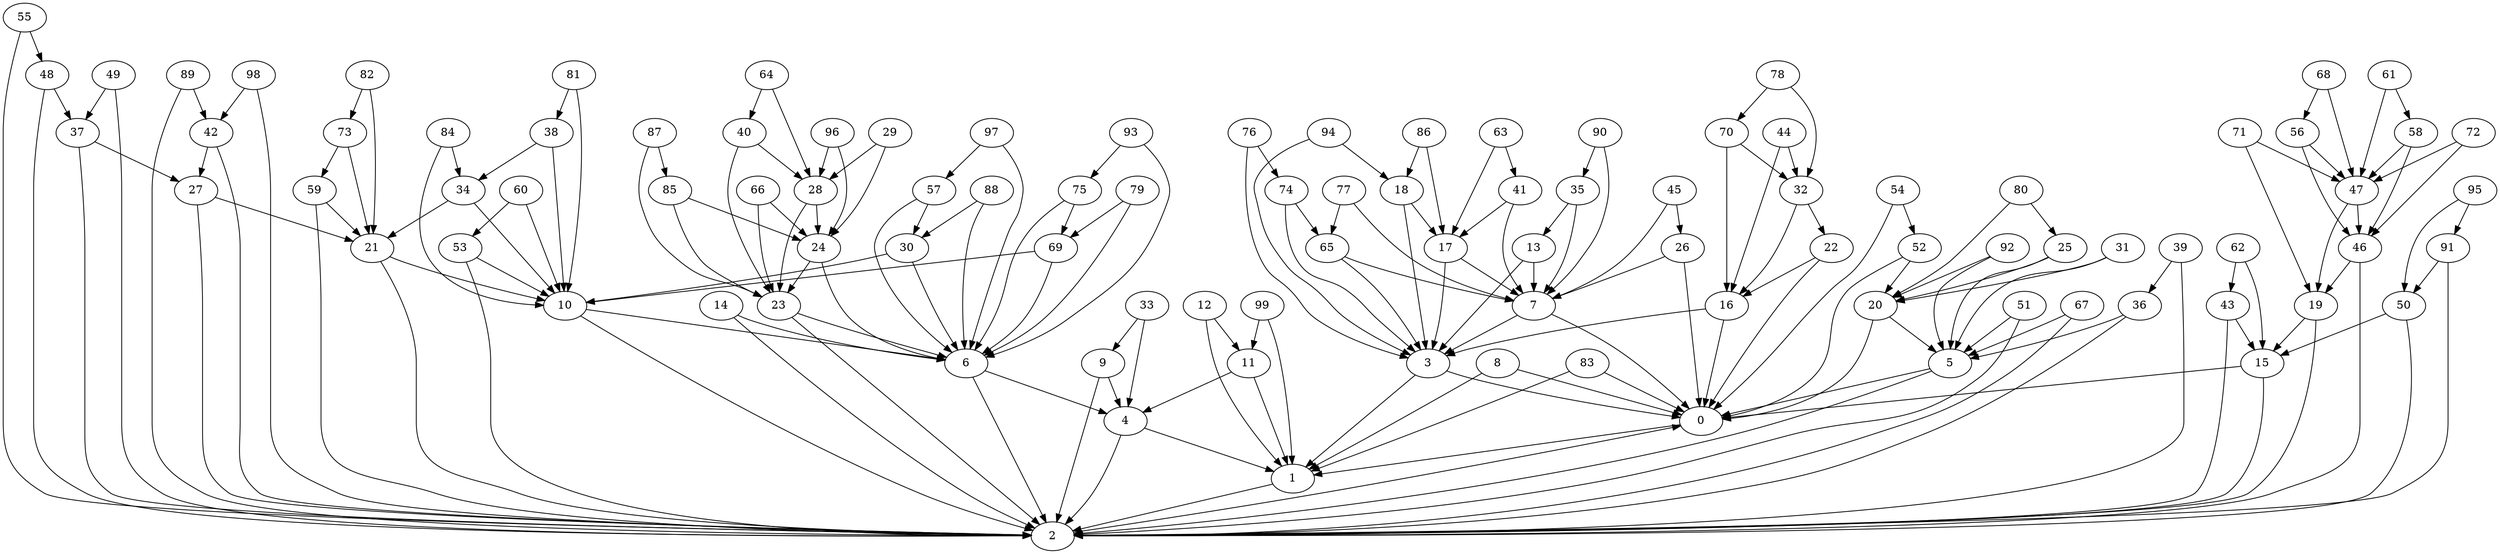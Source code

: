 digraph Dorogovtsev_Mendes_nodes_100 {
0;
1;
2;
3;
4;
5;
6;
7;
8;
9;
10;
11;
12;
13;
14;
15;
16;
17;
18;
19;
20;
21;
22;
23;
24;
25;
26;
27;
28;
29;
30;
31;
32;
33;
34;
35;
36;
37;
38;
39;
40;
41;
42;
43;
44;
45;
46;
47;
48;
49;
50;
51;
52;
53;
54;
55;
56;
57;
58;
59;
60;
61;
62;
63;
64;
65;
66;
67;
68;
69;
70;
71;
72;
73;
74;
75;
76;
77;
78;
79;
80;
81;
82;
83;
84;
85;
86;
87;
88;
89;
90;
91;
92;
93;
94;
95;
96;
97;
98;
99;
0 -> 1;
1 -> 2;
2 -> 0;
3 -> 0;
3 -> 1;
4 -> 1;
4 -> 2;
5 -> 2;
5 -> 0;
6 -> 4;
6 -> 2;
7 -> 3;
7 -> 0;
8 -> 0;
8 -> 1;
9 -> 4;
9 -> 2;
10 -> 6;
10 -> 2;
11 -> 4;
11 -> 1;
12 -> 11;
12 -> 1;
13 -> 7;
13 -> 3;
14 -> 6;
14 -> 2;
15 -> 2;
15 -> 0;
16 -> 3;
16 -> 0;
17 -> 7;
17 -> 3;
18 -> 17;
18 -> 3;
19 -> 15;
19 -> 2;
20 -> 5;
20 -> 0;
21 -> 10;
21 -> 2;
22 -> 16;
22 -> 0;
23 -> 6;
23 -> 2;
24 -> 23;
24 -> 6;
25 -> 20;
25 -> 5;
26 -> 7;
26 -> 0;
27 -> 21;
27 -> 2;
28 -> 24;
28 -> 23;
29 -> 28;
29 -> 24;
30 -> 10;
30 -> 6;
31 -> 20;
31 -> 5;
32 -> 22;
32 -> 16;
33 -> 9;
33 -> 4;
34 -> 21;
34 -> 10;
35 -> 13;
35 -> 7;
36 -> 5;
36 -> 2;
37 -> 27;
37 -> 2;
38 -> 34;
38 -> 10;
39 -> 36;
39 -> 2;
40 -> 28;
40 -> 23;
41 -> 17;
41 -> 7;
42 -> 27;
42 -> 2;
43 -> 15;
43 -> 2;
44 -> 32;
44 -> 16;
45 -> 26;
45 -> 7;
46 -> 19;
46 -> 2;
47 -> 46;
47 -> 19;
48 -> 37;
48 -> 2;
49 -> 37;
49 -> 2;
50 -> 15;
50 -> 2;
51 -> 5;
51 -> 2;
52 -> 20;
52 -> 0;
53 -> 10;
53 -> 2;
54 -> 52;
54 -> 0;
55 -> 48;
55 -> 2;
56 -> 47;
56 -> 46;
57 -> 30;
57 -> 6;
58 -> 47;
58 -> 46;
59 -> 21;
59 -> 2;
60 -> 53;
60 -> 10;
61 -> 58;
61 -> 47;
62 -> 43;
62 -> 15;
63 -> 41;
63 -> 17;
64 -> 40;
64 -> 28;
65 -> 7;
65 -> 3;
66 -> 24;
66 -> 23;
67 -> 5;
67 -> 2;
68 -> 56;
68 -> 47;
69 -> 10;
69 -> 6;
70 -> 32;
70 -> 16;
71 -> 47;
71 -> 19;
72 -> 47;
72 -> 46;
73 -> 59;
73 -> 21;
74 -> 65;
74 -> 3;
75 -> 69;
75 -> 6;
76 -> 74;
76 -> 3;
77 -> 65;
77 -> 7;
78 -> 70;
78 -> 32;
79 -> 69;
79 -> 6;
80 -> 25;
80 -> 20;
81 -> 38;
81 -> 10;
82 -> 73;
82 -> 21;
83 -> 0;
83 -> 1;
84 -> 34;
84 -> 10;
85 -> 24;
85 -> 23;
86 -> 18;
86 -> 17;
87 -> 85;
87 -> 23;
88 -> 30;
88 -> 6;
89 -> 42;
89 -> 2;
90 -> 35;
90 -> 7;
91 -> 50;
91 -> 2;
92 -> 20;
92 -> 5;
93 -> 75;
93 -> 6;
94 -> 18;
94 -> 3;
95 -> 91;
95 -> 50;
96 -> 28;
96 -> 24;
97 -> 57;
97 -> 6;
98 -> 42;
98 -> 2;
99 -> 11;
99 -> 1;
}